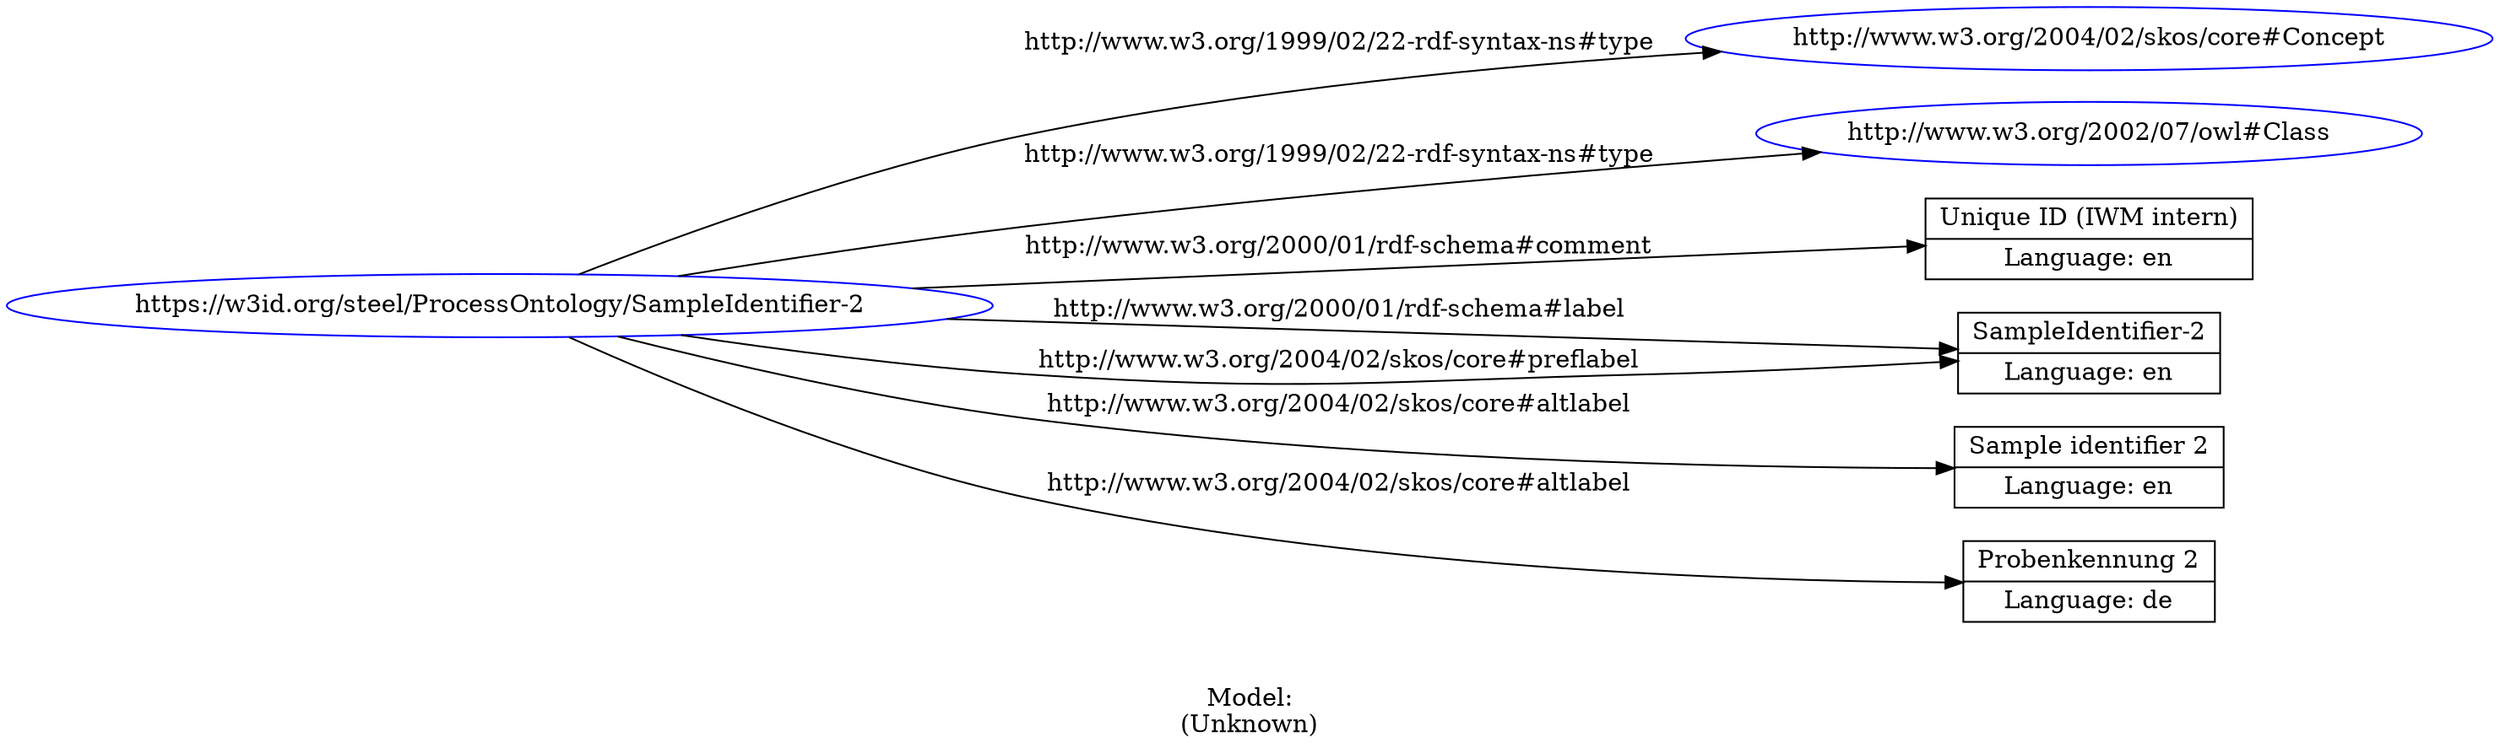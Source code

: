 digraph {
	rankdir = LR;
	charset="utf-8";

	"Rhttps://w3id.org/steel/ProcessOntology/SampleIdentifier-2" -> "Rhttp://www.w3.org/2004/02/skos/core#Concept" [ label="http://www.w3.org/1999/02/22-rdf-syntax-ns#type" ];
	"Rhttps://w3id.org/steel/ProcessOntology/SampleIdentifier-2" -> "Rhttp://www.w3.org/2002/07/owl#Class" [ label="http://www.w3.org/1999/02/22-rdf-syntax-ns#type" ];
	"Rhttps://w3id.org/steel/ProcessOntology/SampleIdentifier-2" -> "LUnique ID (IWM intern)|Language: en" [ label="http://www.w3.org/2000/01/rdf-schema#comment" ];
	"Rhttps://w3id.org/steel/ProcessOntology/SampleIdentifier-2" -> "LSampleIdentifier-2|Language: en" [ label="http://www.w3.org/2000/01/rdf-schema#label" ];
	"Rhttps://w3id.org/steel/ProcessOntology/SampleIdentifier-2" -> "LSample identifier 2|Language: en" [ label="http://www.w3.org/2004/02/skos/core#altlabel" ];
	"Rhttps://w3id.org/steel/ProcessOntology/SampleIdentifier-2" -> "LProbenkennung 2|Language: de" [ label="http://www.w3.org/2004/02/skos/core#altlabel" ];
	"Rhttps://w3id.org/steel/ProcessOntology/SampleIdentifier-2" -> "LSampleIdentifier-2|Language: en" [ label="http://www.w3.org/2004/02/skos/core#preflabel" ];

	// Resources
	"Rhttps://w3id.org/steel/ProcessOntology/SampleIdentifier-2" [ label="https://w3id.org/steel/ProcessOntology/SampleIdentifier-2", shape = ellipse, color = blue ];
	"Rhttp://www.w3.org/2004/02/skos/core#Concept" [ label="http://www.w3.org/2004/02/skos/core#Concept", shape = ellipse, color = blue ];
	"Rhttp://www.w3.org/2002/07/owl#Class" [ label="http://www.w3.org/2002/07/owl#Class", shape = ellipse, color = blue ];

	// Anonymous nodes

	// Literals
	"LUnique ID (IWM intern)|Language: en" [ label="Unique ID (IWM intern)|Language: en", shape = record ];
	"LSampleIdentifier-2|Language: en" [ label="SampleIdentifier-2|Language: en", shape = record ];
	"LSample identifier 2|Language: en" [ label="Sample identifier 2|Language: en", shape = record ];
	"LProbenkennung 2|Language: de" [ label="Probenkennung 2|Language: de", shape = record ];

	label="\n\nModel:\n(Unknown)";
}
